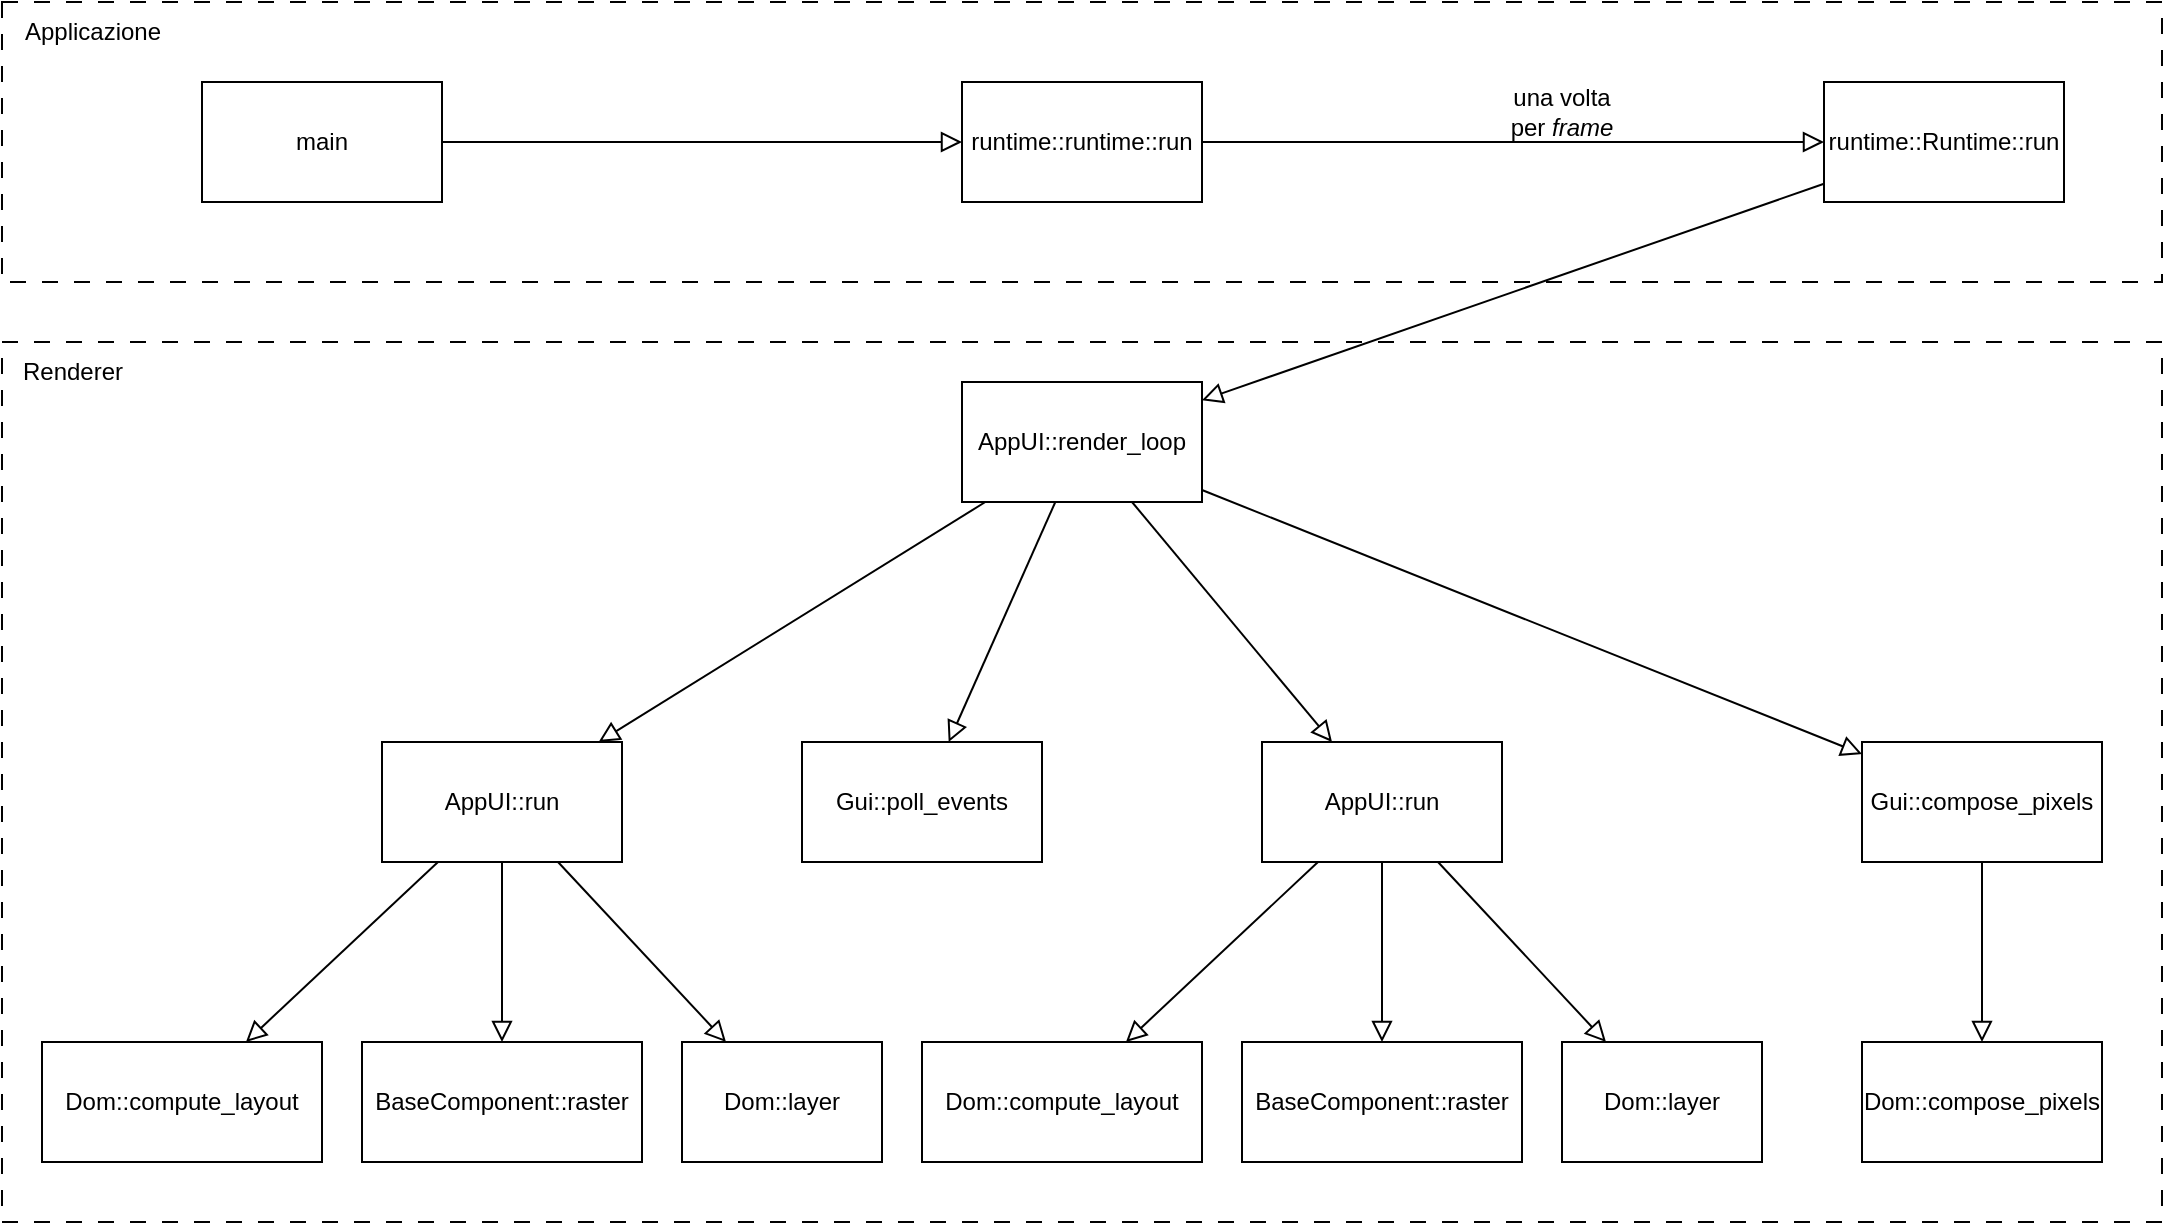 <mxfile version="28.0.6">
  <diagram id="C5RBs43oDa-KdzZeNtuy" name="Page-1">
    <mxGraphModel dx="1111" dy="961" grid="1" gridSize="10" guides="1" tooltips="1" connect="1" arrows="1" fold="1" page="1" pageScale="1" pageWidth="827" pageHeight="1169" math="0" shadow="0">
      <root>
        <mxCell id="WIyWlLk6GJQsqaUBKTNV-0" />
        <mxCell id="WIyWlLk6GJQsqaUBKTNV-1" parent="WIyWlLk6GJQsqaUBKTNV-0" />
        <mxCell id="xUsjNrkK665xK8evnfjl-39" value="" style="rounded=0;whiteSpace=wrap;html=1;dashed=1;dashPattern=8 8;fillColor=none;" vertex="1" parent="WIyWlLk6GJQsqaUBKTNV-1">
          <mxGeometry y="170" width="1080" height="440" as="geometry" />
        </mxCell>
        <mxCell id="xUsjNrkK665xK8evnfjl-37" value="" style="rounded=0;whiteSpace=wrap;html=1;dashed=1;dashPattern=8 8;fillColor=none;" vertex="1" parent="WIyWlLk6GJQsqaUBKTNV-1">
          <mxGeometry width="1080" height="140" as="geometry" />
        </mxCell>
        <mxCell id="xUsjNrkK665xK8evnfjl-0" value="AppUI::run" style="rounded=0;whiteSpace=wrap;html=1;" vertex="1" parent="WIyWlLk6GJQsqaUBKTNV-1">
          <mxGeometry x="190" y="370" width="120" height="60" as="geometry" />
        </mxCell>
        <mxCell id="xUsjNrkK665xK8evnfjl-1" value="Dom::compute_layout" style="rounded=0;whiteSpace=wrap;html=1;" vertex="1" parent="WIyWlLk6GJQsqaUBKTNV-1">
          <mxGeometry x="20" y="520" width="140" height="60" as="geometry" />
        </mxCell>
        <mxCell id="xUsjNrkK665xK8evnfjl-2" value="Dom::layer" style="rounded=0;whiteSpace=wrap;html=1;" vertex="1" parent="WIyWlLk6GJQsqaUBKTNV-1">
          <mxGeometry x="340" y="520" width="100" height="60" as="geometry" />
        </mxCell>
        <mxCell id="xUsjNrkK665xK8evnfjl-3" value="BaseComponent::raster" style="rounded=0;whiteSpace=wrap;html=1;" vertex="1" parent="WIyWlLk6GJQsqaUBKTNV-1">
          <mxGeometry x="180" y="520" width="140" height="60" as="geometry" />
        </mxCell>
        <mxCell id="xUsjNrkK665xK8evnfjl-4" value="" style="endArrow=block;html=1;rounded=0;endFill=0;endSize=8;" edge="1" parent="WIyWlLk6GJQsqaUBKTNV-1" source="xUsjNrkK665xK8evnfjl-0" target="xUsjNrkK665xK8evnfjl-1">
          <mxGeometry width="50" height="50" relative="1" as="geometry">
            <mxPoint x="400" y="610" as="sourcePoint" />
            <mxPoint x="450" y="560" as="targetPoint" />
          </mxGeometry>
        </mxCell>
        <mxCell id="xUsjNrkK665xK8evnfjl-5" value="" style="endArrow=block;html=1;rounded=0;endFill=0;endSize=8;" edge="1" parent="WIyWlLk6GJQsqaUBKTNV-1" source="xUsjNrkK665xK8evnfjl-0" target="xUsjNrkK665xK8evnfjl-2">
          <mxGeometry width="50" height="50" relative="1" as="geometry">
            <mxPoint x="400" y="610" as="sourcePoint" />
            <mxPoint x="450" y="560" as="targetPoint" />
          </mxGeometry>
        </mxCell>
        <mxCell id="xUsjNrkK665xK8evnfjl-6" value="" style="endArrow=block;html=1;rounded=0;endFill=0;endSize=8;" edge="1" parent="WIyWlLk6GJQsqaUBKTNV-1" source="xUsjNrkK665xK8evnfjl-0" target="xUsjNrkK665xK8evnfjl-3">
          <mxGeometry width="50" height="50" relative="1" as="geometry">
            <mxPoint x="250" y="640" as="sourcePoint" />
            <mxPoint x="300" y="590" as="targetPoint" />
          </mxGeometry>
        </mxCell>
        <mxCell id="xUsjNrkK665xK8evnfjl-8" value="AppUI::render_loop" style="rounded=0;whiteSpace=wrap;html=1;" vertex="1" parent="WIyWlLk6GJQsqaUBKTNV-1">
          <mxGeometry x="480" y="190" width="120" height="60" as="geometry" />
        </mxCell>
        <mxCell id="xUsjNrkK665xK8evnfjl-9" value="" style="endArrow=block;html=1;rounded=0;endFill=0;endSize=8;" edge="1" parent="WIyWlLk6GJQsqaUBKTNV-1" source="xUsjNrkK665xK8evnfjl-8" target="xUsjNrkK665xK8evnfjl-0">
          <mxGeometry width="50" height="50" relative="1" as="geometry">
            <mxPoint x="440" y="500" as="sourcePoint" />
            <mxPoint x="490" y="450" as="targetPoint" />
          </mxGeometry>
        </mxCell>
        <mxCell id="xUsjNrkK665xK8evnfjl-10" value="Gui::poll_events" style="rounded=0;whiteSpace=wrap;html=1;" vertex="1" parent="WIyWlLk6GJQsqaUBKTNV-1">
          <mxGeometry x="400" y="370" width="120" height="60" as="geometry" />
        </mxCell>
        <mxCell id="xUsjNrkK665xK8evnfjl-11" value="" style="endArrow=block;html=1;rounded=0;endFill=0;endSize=8;" edge="1" parent="WIyWlLk6GJQsqaUBKTNV-1" source="xUsjNrkK665xK8evnfjl-8" target="xUsjNrkK665xK8evnfjl-10">
          <mxGeometry width="50" height="50" relative="1" as="geometry">
            <mxPoint x="440" y="500" as="sourcePoint" />
            <mxPoint x="490" y="450" as="targetPoint" />
          </mxGeometry>
        </mxCell>
        <mxCell id="xUsjNrkK665xK8evnfjl-12" value="AppUI::run" style="rounded=0;whiteSpace=wrap;html=1;" vertex="1" parent="WIyWlLk6GJQsqaUBKTNV-1">
          <mxGeometry x="630" y="370" width="120" height="60" as="geometry" />
        </mxCell>
        <mxCell id="xUsjNrkK665xK8evnfjl-13" value="" style="endArrow=block;html=1;rounded=0;endFill=0;endSize=8;" edge="1" parent="WIyWlLk6GJQsqaUBKTNV-1" source="xUsjNrkK665xK8evnfjl-8" target="xUsjNrkK665xK8evnfjl-12">
          <mxGeometry width="50" height="50" relative="1" as="geometry">
            <mxPoint x="430" y="500" as="sourcePoint" />
            <mxPoint x="480" y="450" as="targetPoint" />
          </mxGeometry>
        </mxCell>
        <mxCell id="xUsjNrkK665xK8evnfjl-17" value="Dom::compute_layout" style="rounded=0;whiteSpace=wrap;html=1;" vertex="1" parent="WIyWlLk6GJQsqaUBKTNV-1">
          <mxGeometry x="460" y="520" width="140" height="60" as="geometry" />
        </mxCell>
        <mxCell id="xUsjNrkK665xK8evnfjl-18" value="Dom::layer" style="rounded=0;whiteSpace=wrap;html=1;" vertex="1" parent="WIyWlLk6GJQsqaUBKTNV-1">
          <mxGeometry x="780" y="520" width="100" height="60" as="geometry" />
        </mxCell>
        <mxCell id="xUsjNrkK665xK8evnfjl-19" value="BaseComponent::raster" style="rounded=0;whiteSpace=wrap;html=1;" vertex="1" parent="WIyWlLk6GJQsqaUBKTNV-1">
          <mxGeometry x="620" y="520" width="140" height="60" as="geometry" />
        </mxCell>
        <mxCell id="xUsjNrkK665xK8evnfjl-20" value="" style="endArrow=block;html=1;rounded=0;endFill=0;endSize=8;" edge="1" parent="WIyWlLk6GJQsqaUBKTNV-1" target="xUsjNrkK665xK8evnfjl-17" source="xUsjNrkK665xK8evnfjl-12">
          <mxGeometry width="50" height="50" relative="1" as="geometry">
            <mxPoint x="658" y="430" as="sourcePoint" />
            <mxPoint x="890" y="560" as="targetPoint" />
          </mxGeometry>
        </mxCell>
        <mxCell id="xUsjNrkK665xK8evnfjl-21" value="" style="endArrow=block;html=1;rounded=0;endFill=0;endSize=8;" edge="1" parent="WIyWlLk6GJQsqaUBKTNV-1" target="xUsjNrkK665xK8evnfjl-18" source="xUsjNrkK665xK8evnfjl-12">
          <mxGeometry width="50" height="50" relative="1" as="geometry">
            <mxPoint x="718" y="430" as="sourcePoint" />
            <mxPoint x="890" y="560" as="targetPoint" />
          </mxGeometry>
        </mxCell>
        <mxCell id="xUsjNrkK665xK8evnfjl-22" value="" style="endArrow=block;html=1;rounded=0;endFill=0;endSize=8;" edge="1" parent="WIyWlLk6GJQsqaUBKTNV-1" target="xUsjNrkK665xK8evnfjl-19" source="xUsjNrkK665xK8evnfjl-12">
          <mxGeometry width="50" height="50" relative="1" as="geometry">
            <mxPoint x="690" y="430" as="sourcePoint" />
            <mxPoint x="740" y="590" as="targetPoint" />
          </mxGeometry>
        </mxCell>
        <mxCell id="xUsjNrkK665xK8evnfjl-23" value="Gui::compose_pixels" style="rounded=0;whiteSpace=wrap;html=1;" vertex="1" parent="WIyWlLk6GJQsqaUBKTNV-1">
          <mxGeometry x="930" y="370" width="120" height="60" as="geometry" />
        </mxCell>
        <mxCell id="xUsjNrkK665xK8evnfjl-24" value="" style="endArrow=block;html=1;rounded=0;endFill=0;endSize=8;" edge="1" parent="WIyWlLk6GJQsqaUBKTNV-1" source="xUsjNrkK665xK8evnfjl-8" target="xUsjNrkK665xK8evnfjl-23">
          <mxGeometry width="50" height="50" relative="1" as="geometry">
            <mxPoint x="680" y="250" as="sourcePoint" />
            <mxPoint x="730" y="200" as="targetPoint" />
          </mxGeometry>
        </mxCell>
        <mxCell id="xUsjNrkK665xK8evnfjl-25" value="Dom::compose_pixels" style="rounded=0;whiteSpace=wrap;html=1;" vertex="1" parent="WIyWlLk6GJQsqaUBKTNV-1">
          <mxGeometry x="930" y="520" width="120" height="60" as="geometry" />
        </mxCell>
        <mxCell id="xUsjNrkK665xK8evnfjl-26" value="" style="endArrow=block;html=1;rounded=0;endFill=0;endSize=8;" edge="1" parent="WIyWlLk6GJQsqaUBKTNV-1" source="xUsjNrkK665xK8evnfjl-23" target="xUsjNrkK665xK8evnfjl-25">
          <mxGeometry width="50" height="50" relative="1" as="geometry">
            <mxPoint x="1100" y="280" as="sourcePoint" />
            <mxPoint x="1150" y="230" as="targetPoint" />
          </mxGeometry>
        </mxCell>
        <mxCell id="xUsjNrkK665xK8evnfjl-27" value="runtime::Runtime::run" style="rounded=0;whiteSpace=wrap;html=1;" vertex="1" parent="WIyWlLk6GJQsqaUBKTNV-1">
          <mxGeometry x="911" y="40" width="120" height="60" as="geometry" />
        </mxCell>
        <mxCell id="xUsjNrkK665xK8evnfjl-30" value="" style="endArrow=block;html=1;rounded=0;endFill=0;endSize=8;" edge="1" parent="WIyWlLk6GJQsqaUBKTNV-1" source="xUsjNrkK665xK8evnfjl-27" target="xUsjNrkK665xK8evnfjl-8">
          <mxGeometry width="50" height="50" relative="1" as="geometry">
            <mxPoint x="710" y="130" as="sourcePoint" />
            <mxPoint x="760" y="80" as="targetPoint" />
          </mxGeometry>
        </mxCell>
        <mxCell id="xUsjNrkK665xK8evnfjl-31" value="una volta per &lt;i&gt;frame&lt;/i&gt;" style="text;html=1;align=center;verticalAlign=middle;whiteSpace=wrap;rounded=0;" vertex="1" parent="WIyWlLk6GJQsqaUBKTNV-1">
          <mxGeometry x="750" y="40" width="60" height="30" as="geometry" />
        </mxCell>
        <mxCell id="xUsjNrkK665xK8evnfjl-32" value="runtime::runtime::run" style="rounded=0;whiteSpace=wrap;html=1;" vertex="1" parent="WIyWlLk6GJQsqaUBKTNV-1">
          <mxGeometry x="480" y="40" width="120" height="60" as="geometry" />
        </mxCell>
        <mxCell id="xUsjNrkK665xK8evnfjl-33" value="" style="endArrow=block;html=1;rounded=0;endFill=0;endSize=8;" edge="1" parent="WIyWlLk6GJQsqaUBKTNV-1" source="xUsjNrkK665xK8evnfjl-32" target="xUsjNrkK665xK8evnfjl-27">
          <mxGeometry width="50" height="50" relative="1" as="geometry">
            <mxPoint x="750" y="-50" as="sourcePoint" />
            <mxPoint x="800" y="-100" as="targetPoint" />
          </mxGeometry>
        </mxCell>
        <mxCell id="xUsjNrkK665xK8evnfjl-34" value="main" style="rounded=0;whiteSpace=wrap;html=1;" vertex="1" parent="WIyWlLk6GJQsqaUBKTNV-1">
          <mxGeometry x="100" y="40" width="120" height="60" as="geometry" />
        </mxCell>
        <mxCell id="xUsjNrkK665xK8evnfjl-35" value="" style="endArrow=block;html=1;rounded=0;endFill=0;endSize=8;" edge="1" parent="WIyWlLk6GJQsqaUBKTNV-1" source="xUsjNrkK665xK8evnfjl-34" target="xUsjNrkK665xK8evnfjl-32">
          <mxGeometry width="50" height="50" relative="1" as="geometry">
            <mxPoint x="690" y="-160" as="sourcePoint" />
            <mxPoint x="740" y="-210" as="targetPoint" />
          </mxGeometry>
        </mxCell>
        <mxCell id="xUsjNrkK665xK8evnfjl-38" value="Applicazione" style="text;html=1;align=center;verticalAlign=middle;resizable=0;points=[];autosize=1;strokeColor=none;fillColor=none;" vertex="1" parent="WIyWlLk6GJQsqaUBKTNV-1">
          <mxGeometry width="90" height="30" as="geometry" />
        </mxCell>
        <mxCell id="xUsjNrkK665xK8evnfjl-40" value="Renderer" style="text;html=1;align=center;verticalAlign=middle;resizable=0;points=[];autosize=1;strokeColor=none;fillColor=none;" vertex="1" parent="WIyWlLk6GJQsqaUBKTNV-1">
          <mxGeometry y="170" width="70" height="30" as="geometry" />
        </mxCell>
      </root>
    </mxGraphModel>
  </diagram>
</mxfile>
